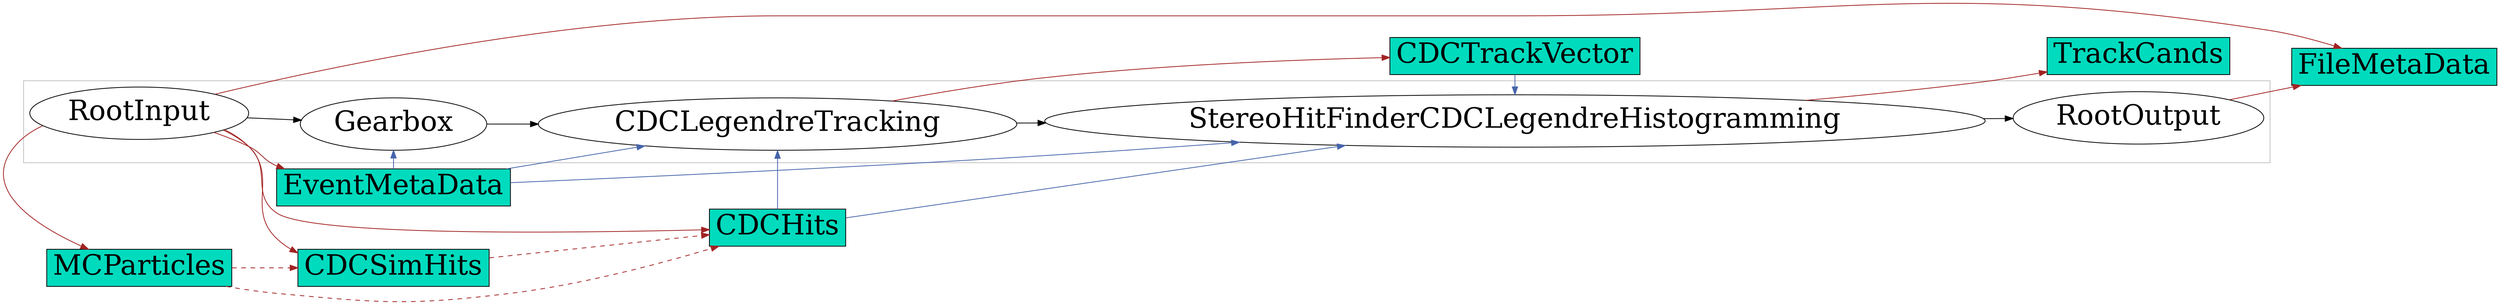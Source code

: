 digraph allModules {
  rankdir=LR;
  compound=true;
  "RootOutput";
  "RootOutput" -> "FileMetaData" [color="#A22223"];
  "StereoHitFinderCDCLegendreHistogramming";
  "CDCHits" -> "StereoHitFinderCDCLegendreHistogramming" [color="#4664AA"];
  "CDCTrackVector" -> "StereoHitFinderCDCLegendreHistogramming" [color="#4664AA"];
  "EventMetaData" -> "StereoHitFinderCDCLegendreHistogramming" [color="#4664AA"];
  "StereoHitFinderCDCLegendreHistogramming" -> "TrackCands" [color="#A22223"];
  "CDCLegendreTracking" [fontsize=36];
  "CDCHits" -> "CDCLegendreTracking" [color="#4664AA"];
  "EventMetaData" -> "CDCLegendreTracking" [color="#4664AA"];
  "CDCLegendreTracking" -> "CDCTrackVector" [color="#A22223"];
  "Gearbox"[fontsize=36];
  "EventMetaData" -> "Gearbox" [color="#4664AA"];
  "RootInput"[fontsize=36];
  "RootInput" -> "CDCHits" [color="#A22223"];
  "RootInput" -> "CDCSimHits" [color="#A22223"];
  "RootInput" -> "EventMetaData" [color="#A22223"];
  "RootInput" -> "FileMetaData" [color="#A22223"];
  "RootInput" -> "MCParticles" [color="#A22223"];
  "CDCSimHits" -> "CDCHits" [color="#A22223",style=dashed];
  "MCParticles" -> "CDCHits" [color="#A22223",style=dashed];
  "MCParticles" -> "CDCSimHits" [color="#A22223",style=dashed];
  subgraph "clusterMain" {
    rank=min;
    style=solid;
    color=grey;
    "clusterMain_inv" [shape=point,style=invis];
    "RootInput"[fontsize=36];
    "Gearbox" [fontsize=36];
    "RootInput" -> "Gearbox" [color=black];
    "CDCLegendreTracking";
    "Gearbox" -> "CDCLegendreTracking" [color=black];
    "StereoHitFinderCDCLegendreHistogramming" [fontsize=36];
    "CDCLegendreTracking" -> "StereoHitFinderCDCLegendreHistogramming" [color=black];
    "RootOutput" [fontsize=36];
    "StereoHitFinderCDCLegendreHistogramming" -> "RootOutput" [color=black];
  }
  "CDCHits" [shape=box,style=filled,fillcolor="#00DBBE",fontsize=36];
  "CDCSimHits" [shape=box,style=filled,fillcolor="#00DBBE",fontsize=36];
  "CDCTrackVector" [shape=box,style=filled,fillcolor="#00DBBE",fontsize=36];
  "EventMetaData" [shape=box,style=filled,fillcolor="#00DBBE",fontsize=36];
  "FileMetaData" [shape=box,style=filled,fillcolor="#00DBBE",fontsize=36];
  "MCParticles" [shape=box,style=filled,fillcolor="#00DBBE",fontsize=36];
  "TrackCands" [shape=box,style=filled,fillcolor="#00DBBE",fontsize=36];
}


